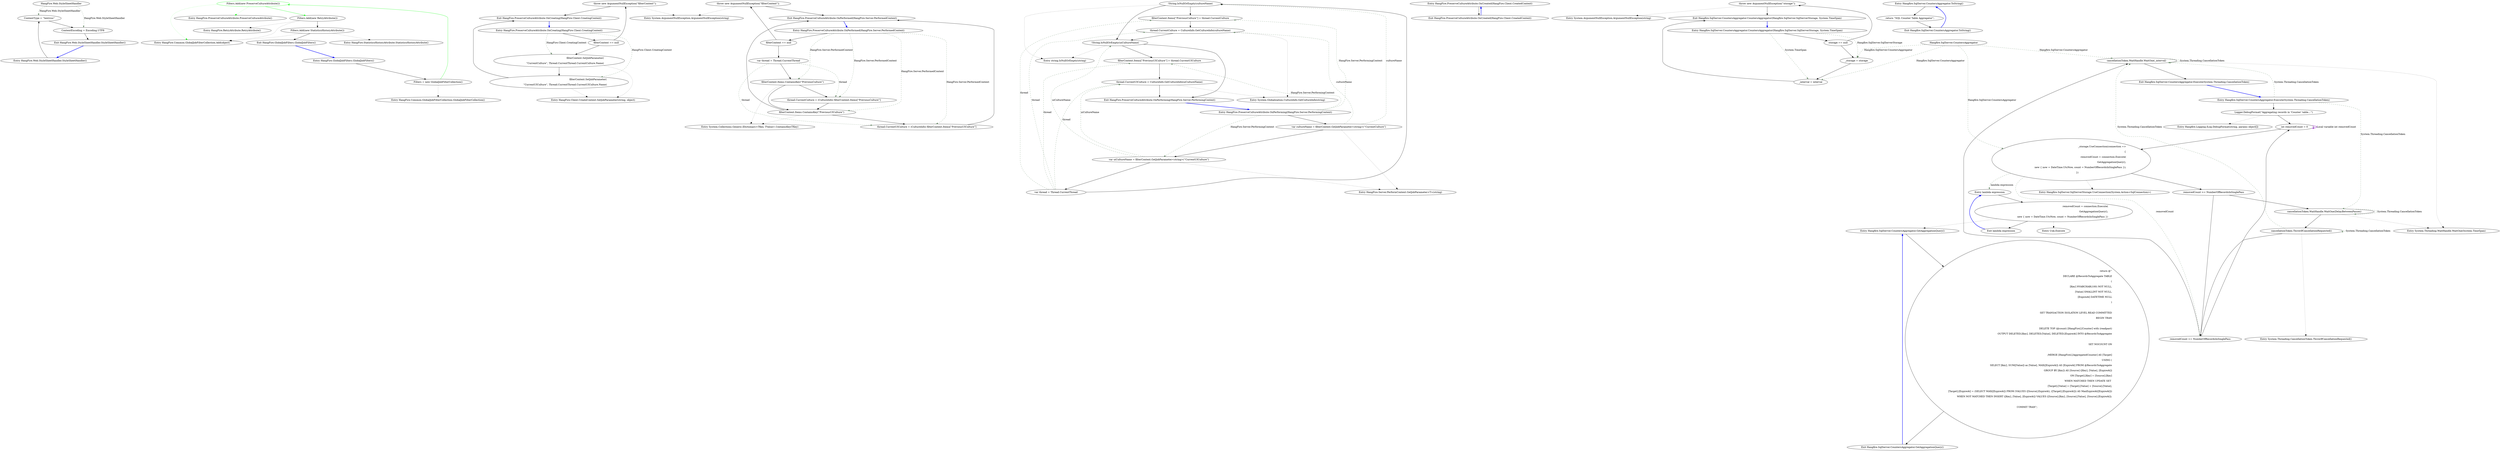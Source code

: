 digraph  {
n4 [label="HangFire.Web.StyleSheetHandler", span=""];
n0 [label="Entry HangFire.Web.StyleSheetHandler.StyleSheetHandler()", span="29-29", cluster="HangFire.Web.StyleSheetHandler.StyleSheetHandler()"];
n1 [label="ContentType = ''text/css''", span="32-32", cluster="HangFire.Web.StyleSheetHandler.StyleSheetHandler()"];
n2 [label="ContentEncoding = Encoding.UTF8", span="33-33", cluster="HangFire.Web.StyleSheetHandler.StyleSheetHandler()"];
n3 [label="Exit HangFire.Web.StyleSheetHandler.StyleSheetHandler()", span="29-29", cluster="HangFire.Web.StyleSheetHandler.StyleSheetHandler()"];
d2 [label="Filters.Add(new PreserveCultureAttribute())", span="28-28", cluster="HangFire.GlobalJobFilters.GlobalJobFilters()", color=green, community=0];
d1 [label="Filters = new GlobalJobFilterCollection()", span="27-27", cluster="HangFire.GlobalJobFilters.GlobalJobFilters()"];
d3 [label="Filters.Add(new RetryAttribute())", span="29-29", cluster="HangFire.GlobalJobFilters.GlobalJobFilters()"];
d7 [label="Entry HangFire.PreserveCultureAttribute.PreserveCultureAttribute()", span="26-26", cluster="HangFire.PreserveCultureAttribute.PreserveCultureAttribute()"];
d8 [label="Entry HangFire.Common.GlobalJobFilterCollection.Add(object)", span="56-56", cluster="HangFire.Common.GlobalJobFilterCollection.Add(object)"];
d0 [label="Entry HangFire.GlobalJobFilters.GlobalJobFilters()", span="25-25", cluster="HangFire.GlobalJobFilters.GlobalJobFilters()"];
d6 [label="Entry HangFire.Common.GlobalJobFilterCollection.GlobalJobFilterCollection()", span="37-37", cluster="HangFire.Common.GlobalJobFilterCollection.GlobalJobFilterCollection()"];
d4 [label="Filters.Add(new StatisticsHistoryAttribute())", span="30-30", cluster="HangFire.GlobalJobFilters.GlobalJobFilters()"];
d9 [label="Entry HangFire.RetryAttribute.RetryAttribute()", span="28-28", cluster="HangFire.RetryAttribute.RetryAttribute()"];
d5 [label="Exit HangFire.GlobalJobFilters.GlobalJobFilters()", span="25-25", cluster="HangFire.GlobalJobFilters.GlobalJobFilters()"];
d10 [label="Entry HangFire.StatisticsHistoryAttribute.StatisticsHistoryAttribute()", span="26-26", cluster="HangFire.StatisticsHistoryAttribute.StatisticsHistoryAttribute()"];
m0_6 [label="Entry System.ArgumentNullException.ArgumentNullException(string)", span="0-0", cluster="System.ArgumentNullException.ArgumentNullException(string)", file="PreserveCultureAttribute.cs"];
m0_7 [label="Entry HangFire.Client.CreateContext.SetJobParameter(string, object)", span="96-96", cluster="HangFire.Client.CreateContext.SetJobParameter(string, object)", file="PreserveCultureAttribute.cs"];
m0_22 [label="Entry string.IsNullOrEmpty(string)", span="0-0", cluster="string.IsNullOrEmpty(string)", file="PreserveCultureAttribute.cs"];
m0_21 [label="Entry HangFire.Server.PerformContext.GetJobParameter<T>(string)", span="71-71", cluster="HangFire.Server.PerformContext.GetJobParameter<T>(string)", file="PreserveCultureAttribute.cs"];
m0_0 [label="Entry HangFire.PreserveCultureAttribute.OnCreating(HangFire.Client.CreatingContext)", span="28-28", cluster="HangFire.PreserveCultureAttribute.OnCreating(HangFire.Client.CreatingContext)", file="PreserveCultureAttribute.cs"];
m0_1 [label="filterContext == null", span="30-30", cluster="HangFire.PreserveCultureAttribute.OnCreating(HangFire.Client.CreatingContext)", file="PreserveCultureAttribute.cs"];
m0_3 [label="filterContext.SetJobParameter(\r\n                ''CurrentCulture'', Thread.CurrentThread.CurrentCulture.Name)", span="32-33", cluster="HangFire.PreserveCultureAttribute.OnCreating(HangFire.Client.CreatingContext)", file="PreserveCultureAttribute.cs"];
m0_4 [label="filterContext.SetJobParameter(\r\n                ''CurrentUICulture'', Thread.CurrentThread.CurrentUICulture.Name)", span="34-35", cluster="HangFire.PreserveCultureAttribute.OnCreating(HangFire.Client.CreatingContext)", file="PreserveCultureAttribute.cs"];
m0_2 [label="throw new ArgumentNullException(''filterContext'');", span="30-30", cluster="HangFire.PreserveCultureAttribute.OnCreating(HangFire.Client.CreatingContext)", file="PreserveCultureAttribute.cs"];
m0_5 [label="Exit HangFire.PreserveCultureAttribute.OnCreating(HangFire.Client.CreatingContext)", span="28-28", cluster="HangFire.PreserveCultureAttribute.OnCreating(HangFire.Client.CreatingContext)", file="PreserveCultureAttribute.cs"];
m0_33 [label="Entry System.Collections.Generic.IDictionary<TKey, TValue>.ContainsKey(TKey)", span="0-0", cluster="System.Collections.Generic.IDictionary<TKey, TValue>.ContainsKey(TKey)", file="PreserveCultureAttribute.cs"];
m0_23 [label="Entry System.Globalization.CultureInfo.GetCultureInfo(string)", span="0-0", cluster="System.Globalization.CultureInfo.GetCultureInfo(string)", file="PreserveCultureAttribute.cs"];
m0_8 [label="Entry HangFire.PreserveCultureAttribute.OnCreated(HangFire.Client.CreatedContext)", span="38-38", cluster="HangFire.PreserveCultureAttribute.OnCreated(HangFire.Client.CreatedContext)", file="PreserveCultureAttribute.cs"];
m0_9 [label="Exit HangFire.PreserveCultureAttribute.OnCreated(HangFire.Client.CreatedContext)", span="38-38", cluster="HangFire.PreserveCultureAttribute.OnCreated(HangFire.Client.CreatedContext)", file="PreserveCultureAttribute.cs"];
m0_10 [label="Entry HangFire.PreserveCultureAttribute.OnPerforming(HangFire.Server.PerformingContext)", span="42-42", cluster="HangFire.PreserveCultureAttribute.OnPerforming(HangFire.Server.PerformingContext)", file="PreserveCultureAttribute.cs"];
m0_11 [label="var cultureName = filterContext.GetJobParameter<string>(''CurrentCulture'')", span="44-44", cluster="HangFire.PreserveCultureAttribute.OnPerforming(HangFire.Server.PerformingContext)", file="PreserveCultureAttribute.cs"];
m0_12 [label="var uiCultureName = filterContext.GetJobParameter<string>(''CurrentUICulture'')", span="45-45", cluster="HangFire.PreserveCultureAttribute.OnPerforming(HangFire.Server.PerformingContext)", file="PreserveCultureAttribute.cs"];
m0_15 [label="filterContext.Items[''PreviousCulture''] = thread.CurrentCulture", span="51-51", cluster="HangFire.PreserveCultureAttribute.OnPerforming(HangFire.Server.PerformingContext)", file="PreserveCultureAttribute.cs"];
m0_18 [label="filterContext.Items[''PreviousUICulture''] = thread.CurrentUICulture", span="57-57", cluster="HangFire.PreserveCultureAttribute.OnPerforming(HangFire.Server.PerformingContext)", file="PreserveCultureAttribute.cs"];
m0_14 [label="!String.IsNullOrEmpty(cultureName)", span="49-49", cluster="HangFire.PreserveCultureAttribute.OnPerforming(HangFire.Server.PerformingContext)", file="PreserveCultureAttribute.cs"];
m0_16 [label="thread.CurrentCulture = CultureInfo.GetCultureInfo(cultureName)", span="52-52", cluster="HangFire.PreserveCultureAttribute.OnPerforming(HangFire.Server.PerformingContext)", file="PreserveCultureAttribute.cs"];
m0_13 [label="var thread = Thread.CurrentThread", span="47-47", cluster="HangFire.PreserveCultureAttribute.OnPerforming(HangFire.Server.PerformingContext)", file="PreserveCultureAttribute.cs"];
m0_17 [label="!String.IsNullOrEmpty(uiCultureName)", span="55-55", cluster="HangFire.PreserveCultureAttribute.OnPerforming(HangFire.Server.PerformingContext)", file="PreserveCultureAttribute.cs"];
m0_19 [label="thread.CurrentUICulture = CultureInfo.GetCultureInfo(uiCultureName)", span="58-58", cluster="HangFire.PreserveCultureAttribute.OnPerforming(HangFire.Server.PerformingContext)", file="PreserveCultureAttribute.cs"];
m0_20 [label="Exit HangFire.PreserveCultureAttribute.OnPerforming(HangFire.Server.PerformingContext)", span="42-42", cluster="HangFire.PreserveCultureAttribute.OnPerforming(HangFire.Server.PerformingContext)", file="PreserveCultureAttribute.cs"];
m0_24 [label="Entry HangFire.PreserveCultureAttribute.OnPerformed(HangFire.Server.PerformedContext)", span="62-62", cluster="HangFire.PreserveCultureAttribute.OnPerformed(HangFire.Server.PerformedContext)", file="PreserveCultureAttribute.cs"];
m0_25 [label="filterContext == null", span="64-64", cluster="HangFire.PreserveCultureAttribute.OnPerformed(HangFire.Server.PerformedContext)", file="PreserveCultureAttribute.cs"];
m0_28 [label="filterContext.Items.ContainsKey(''PreviousCulture'')", span="67-67", cluster="HangFire.PreserveCultureAttribute.OnPerformed(HangFire.Server.PerformedContext)", file="PreserveCultureAttribute.cs"];
m0_29 [label="thread.CurrentCulture = (CultureInfo) filterContext.Items[''PreviousCulture'']", span="69-69", cluster="HangFire.PreserveCultureAttribute.OnPerformed(HangFire.Server.PerformedContext)", file="PreserveCultureAttribute.cs"];
m0_30 [label="filterContext.Items.ContainsKey(''PreviousUICulture'')", span="71-71", cluster="HangFire.PreserveCultureAttribute.OnPerformed(HangFire.Server.PerformedContext)", file="PreserveCultureAttribute.cs"];
m0_31 [label="thread.CurrentUICulture = (CultureInfo) filterContext.Items[''PreviousUICulture'']", span="73-73", cluster="HangFire.PreserveCultureAttribute.OnPerformed(HangFire.Server.PerformedContext)", file="PreserveCultureAttribute.cs"];
m0_26 [label="throw new ArgumentNullException(''filterContext'');", span="64-64", cluster="HangFire.PreserveCultureAttribute.OnPerformed(HangFire.Server.PerformedContext)", file="PreserveCultureAttribute.cs"];
m0_27 [label="var thread = Thread.CurrentThread", span="66-66", cluster="HangFire.PreserveCultureAttribute.OnPerformed(HangFire.Server.PerformedContext)", file="PreserveCultureAttribute.cs"];
m0_32 [label="Exit HangFire.PreserveCultureAttribute.OnPerformed(HangFire.Server.PerformedContext)", span="62-62", cluster="HangFire.PreserveCultureAttribute.OnPerformed(HangFire.Server.PerformedContext)", file="PreserveCultureAttribute.cs"];
m1_6 [label="Entry System.ArgumentNullException.ArgumentNullException(string)", span="0-0", cluster="System.ArgumentNullException.ArgumentNullException(string)", file="PreserveCultureAttributeFacts.cs"];
m1_24 [label="Entry Hangfire.SqlServer.CountersAggregator.GetAggregationQuery()", span="72-72", cluster="Hangfire.SqlServer.CountersAggregator.GetAggregationQuery()", file="PreserveCultureAttributeFacts.cs"];
m1_29 [label="return @''\r\nDECLARE @RecordsToAggregate TABLE\r\n(\r\n	[Key] NVARCHAR(100) NOT NULL,\r\n	[Value] SMALLINT NOT NULL,\r\n	[ExpireAt] DATETIME NULL\r\n)\r\n\r\nSET TRANSACTION ISOLATION LEVEL READ COMMITTED\r\nBEGIN TRAN\r\n\r\nDELETE TOP (@count) [HangFire].[Counter] with (readpast)\r\nOUTPUT DELETED.[Key], DELETED.[Value], DELETED.[ExpireAt] INTO @RecordsToAggregate\r\n\r\nSET NOCOUNT ON\r\n\r\n;MERGE [HangFire].[AggregatedCounter] AS [Target]\r\nUSING (\r\n	SELECT [Key], SUM([Value]) as [Value], MAX([ExpireAt]) AS [ExpireAt] FROM @RecordsToAggregate\r\n	GROUP BY [Key]) AS [Source] ([Key], [Value], [ExpireAt])\r\nON [Target].[Key] = [Source].[Key]\r\nWHEN MATCHED THEN UPDATE SET \r\n	[Target].[Value] = [Target].[Value] + [Source].[Value],\r\n	[Target].[ExpireAt] = (SELECT MAX([ExpireAt]) FROM (VALUES ([Source].ExpireAt), ([Target].[ExpireAt])) AS MaxExpireAt([ExpireAt]))\r\nWHEN NOT MATCHED THEN INSERT ([Key], [Value], [ExpireAt]) VALUES ([Source].[Key], [Source].[Value], [Source].[ExpireAt]);\r\n\r\nCOMMIT TRAN'';", span="74-100", cluster="Hangfire.SqlServer.CountersAggregator.GetAggregationQuery()", file="PreserveCultureAttributeFacts.cs"];
m1_30 [label="Exit Hangfire.SqlServer.CountersAggregator.GetAggregationQuery()", span="72-72", cluster="Hangfire.SqlServer.CountersAggregator.GetAggregationQuery()", file="PreserveCultureAttributeFacts.cs"];
m1_0 [label="Entry Hangfire.SqlServer.CountersAggregator.CountersAggregator(Hangfire.SqlServer.SqlServerStorage, System.TimeSpan)", span="34-34", cluster="Hangfire.SqlServer.CountersAggregator.CountersAggregator(Hangfire.SqlServer.SqlServerStorage, System.TimeSpan)", file="PreserveCultureAttributeFacts.cs"];
m1_1 [label="storage == null", span="36-36", cluster="Hangfire.SqlServer.CountersAggregator.CountersAggregator(Hangfire.SqlServer.SqlServerStorage, System.TimeSpan)", file="PreserveCultureAttributeFacts.cs"];
m1_3 [label="_storage = storage", span="38-38", cluster="Hangfire.SqlServer.CountersAggregator.CountersAggregator(Hangfire.SqlServer.SqlServerStorage, System.TimeSpan)", file="PreserveCultureAttributeFacts.cs"];
m1_4 [label="_interval = interval", span="39-39", cluster="Hangfire.SqlServer.CountersAggregator.CountersAggregator(Hangfire.SqlServer.SqlServerStorage, System.TimeSpan)", file="PreserveCultureAttributeFacts.cs"];
m1_2 [label="throw new ArgumentNullException(''storage'');", span="36-36", cluster="Hangfire.SqlServer.CountersAggregator.CountersAggregator(Hangfire.SqlServer.SqlServerStorage, System.TimeSpan)", file="PreserveCultureAttributeFacts.cs"];
m1_5 [label="Exit Hangfire.SqlServer.CountersAggregator.CountersAggregator(Hangfire.SqlServer.SqlServerStorage, System.TimeSpan)", span="34-34", cluster="Hangfire.SqlServer.CountersAggregator.CountersAggregator(Hangfire.SqlServer.SqlServerStorage, System.TimeSpan)", file="PreserveCultureAttributeFacts.cs"];
m1_19 [label="Entry System.Threading.WaitHandle.WaitOne(System.TimeSpan)", span="0-0", cluster="System.Threading.WaitHandle.WaitOne(System.TimeSpan)", file="PreserveCultureAttributeFacts.cs"];
m1_25 [label="Entry Unk.Execute", span="", cluster="Unk.Execute", file="PreserveCultureAttributeFacts.cs"];
m1_7 [label="Entry Hangfire.SqlServer.CountersAggregator.Execute(System.Threading.CancellationToken)", span="42-42", cluster="Hangfire.SqlServer.CountersAggregator.Execute(System.Threading.CancellationToken)", file="PreserveCultureAttributeFacts.cs"];
m1_8 [label="Logger.DebugFormat(''Aggregating records in 'Counter' table...'')", span="44-44", cluster="Hangfire.SqlServer.CountersAggregator.Execute(System.Threading.CancellationToken)", file="PreserveCultureAttributeFacts.cs"];
m1_12 [label="cancellationToken.WaitHandle.WaitOne(DelayBetweenPasses)", span="59-59", cluster="Hangfire.SqlServer.CountersAggregator.Execute(System.Threading.CancellationToken)", file="PreserveCultureAttributeFacts.cs"];
m1_15 [label="cancellationToken.WaitHandle.WaitOne(_interval)", span="64-64", cluster="Hangfire.SqlServer.CountersAggregator.Execute(System.Threading.CancellationToken)", file="PreserveCultureAttributeFacts.cs"];
m1_9 [label="int removedCount = 0", span="46-46", cluster="Hangfire.SqlServer.CountersAggregator.Execute(System.Threading.CancellationToken)", file="PreserveCultureAttributeFacts.cs"];
m1_10 [label="_storage.UseConnection(connection =>\r\n                {\r\n                    removedCount = connection.Execute(\r\n                        GetAggregationQuery(),\r\n                        new { now = DateTime.UtcNow, count = NumberOfRecordsInSinglePass });\r\n                })", span="50-55", cluster="Hangfire.SqlServer.CountersAggregator.Execute(System.Threading.CancellationToken)", file="PreserveCultureAttributeFacts.cs"];
m1_11 [label="removedCount >= NumberOfRecordsInSinglePass", span="57-57", cluster="Hangfire.SqlServer.CountersAggregator.Execute(System.Threading.CancellationToken)", file="PreserveCultureAttributeFacts.cs"];
m1_14 [label="removedCount >= NumberOfRecordsInSinglePass", span="62-62", cluster="Hangfire.SqlServer.CountersAggregator.Execute(System.Threading.CancellationToken)", file="PreserveCultureAttributeFacts.cs"];
m1_13 [label="cancellationToken.ThrowIfCancellationRequested()", span="60-60", cluster="Hangfire.SqlServer.CountersAggregator.Execute(System.Threading.CancellationToken)", file="PreserveCultureAttributeFacts.cs"];
m1_16 [label="Exit Hangfire.SqlServer.CountersAggregator.Execute(System.Threading.CancellationToken)", span="42-42", cluster="Hangfire.SqlServer.CountersAggregator.Execute(System.Threading.CancellationToken)", file="PreserveCultureAttributeFacts.cs"];
m1_17 [label="Entry Hangfire.Logging.ILog.DebugFormat(string, params object[])", span="122-122", cluster="Hangfire.Logging.ILog.DebugFormat(string, params object[])", file="PreserveCultureAttributeFacts.cs"];
m1_26 [label="Entry Hangfire.SqlServer.CountersAggregator.ToString()", span="67-67", cluster="Hangfire.SqlServer.CountersAggregator.ToString()", file="PreserveCultureAttributeFacts.cs"];
m1_27 [label="return ''SQL Counter Table Aggregator'';", span="69-69", cluster="Hangfire.SqlServer.CountersAggregator.ToString()", file="PreserveCultureAttributeFacts.cs"];
m1_28 [label="Exit Hangfire.SqlServer.CountersAggregator.ToString()", span="67-67", cluster="Hangfire.SqlServer.CountersAggregator.ToString()", file="PreserveCultureAttributeFacts.cs"];
m1_18 [label="Entry Hangfire.SqlServer.SqlServerStorage.UseConnection(System.Action<SqlConnection>)", span="174-174", cluster="Hangfire.SqlServer.SqlServerStorage.UseConnection(System.Action<SqlConnection>)", file="PreserveCultureAttributeFacts.cs"];
m1_21 [label="Entry lambda expression", span="50-55", cluster="lambda expression", file="PreserveCultureAttributeFacts.cs"];
m1_22 [label="removedCount = connection.Execute(\r\n                        GetAggregationQuery(),\r\n                        new { now = DateTime.UtcNow, count = NumberOfRecordsInSinglePass })", span="52-54", cluster="lambda expression", file="PreserveCultureAttributeFacts.cs"];
m1_23 [label="Exit lambda expression", span="50-55", cluster="lambda expression", file="PreserveCultureAttributeFacts.cs"];
m1_20 [label="Entry System.Threading.CancellationToken.ThrowIfCancellationRequested()", span="0-0", cluster="System.Threading.CancellationToken.ThrowIfCancellationRequested()", file="PreserveCultureAttributeFacts.cs"];
m1_31 [label="Hangfire.SqlServer.CountersAggregator", span="", file="PreserveCultureAttributeFacts.cs"];
n4 -> n1  [key=1, style=dashed, color=darkseagreen4, label="HangFire.Web.StyleSheetHandler"];
n4 -> n2  [key=1, style=dashed, color=darkseagreen4, label="HangFire.Web.StyleSheetHandler"];
n0 -> n1  [key=0, style=solid];
n1 -> n2  [key=0, style=solid];
n2 -> n3  [key=0, style=solid];
n3 -> n0  [key=0, style=bold, color=blue];
d2 -> d3  [key=0, style=solid, color=green];
d2 -> d7  [key=2, style=dotted, color=green];
d2 -> d8  [key=2, style=dotted, color=green];
d1 -> d2  [key=0, style=solid, color=green];
d1 -> d6  [key=2, style=dotted];
d3 -> d4  [key=0, style=solid];
d3 -> d9  [key=2, style=dotted];
d3 -> d8  [key=2, style=dotted];
d0 -> d1  [key=0, style=solid];
d4 -> d8  [key=2, style=dotted];
d4 -> d5  [key=0, style=solid];
d4 -> d10  [key=2, style=dotted];
d5 -> d0  [key=0, style=bold, color=blue];
m0_0 -> m0_1  [key=0, style=solid];
m0_0 -> m0_3  [key=1, style=dashed, color=darkseagreen4, label="HangFire.Client.CreatingContext"];
m0_0 -> m0_4  [key=1, style=dashed, color=darkseagreen4, label="HangFire.Client.CreatingContext"];
m0_1 -> m0_2  [key=0, style=solid];
m0_1 -> m0_3  [key=0, style=solid];
m0_3 -> m0_4  [key=0, style=solid];
m0_3 -> m0_7  [key=2, style=dotted];
m0_4 -> m0_5  [key=0, style=solid];
m0_4 -> m0_7  [key=2, style=dotted];
m0_2 -> m0_5  [key=0, style=solid];
m0_2 -> m0_6  [key=2, style=dotted];
m0_5 -> m0_0  [key=0, style=bold, color=blue];
m0_8 -> m0_9  [key=0, style=solid];
m0_9 -> m0_8  [key=0, style=bold, color=blue];
m0_10 -> m0_11  [key=0, style=solid];
m0_10 -> m0_12  [key=1, style=dashed, color=darkseagreen4, label="HangFire.Server.PerformingContext"];
m0_10 -> m0_15  [key=1, style=dashed, color=darkseagreen4, label="HangFire.Server.PerformingContext"];
m0_10 -> m0_18  [key=1, style=dashed, color=darkseagreen4, label="HangFire.Server.PerformingContext"];
m0_11 -> m0_12  [key=0, style=solid];
m0_11 -> m0_21  [key=2, style=dotted];
m0_11 -> m0_14  [key=1, style=dashed, color=darkseagreen4, label=cultureName];
m0_11 -> m0_16  [key=1, style=dashed, color=darkseagreen4, label=cultureName];
m0_12 -> m0_13  [key=0, style=solid];
m0_12 -> m0_21  [key=2, style=dotted];
m0_12 -> m0_17  [key=1, style=dashed, color=darkseagreen4, label=uiCultureName];
m0_12 -> m0_19  [key=1, style=dashed, color=darkseagreen4, label=uiCultureName];
m0_15 -> m0_16  [key=0, style=solid];
m0_18 -> m0_19  [key=0, style=solid];
m0_14 -> m0_15  [key=0, style=solid];
m0_14 -> m0_17  [key=0, style=solid];
m0_14 -> m0_22  [key=2, style=dotted];
m0_16 -> m0_17  [key=0, style=solid];
m0_16 -> m0_23  [key=2, style=dotted];
m0_13 -> m0_14  [key=0, style=solid];
m0_13 -> m0_15  [key=1, style=dashed, color=darkseagreen4, label=thread];
m0_13 -> m0_16  [key=1, style=dashed, color=darkseagreen4, label=thread];
m0_13 -> m0_18  [key=1, style=dashed, color=darkseagreen4, label=thread];
m0_13 -> m0_19  [key=1, style=dashed, color=darkseagreen4, label=thread];
m0_17 -> m0_18  [key=0, style=solid];
m0_17 -> m0_20  [key=0, style=solid];
m0_17 -> m0_22  [key=2, style=dotted];
m0_19 -> m0_20  [key=0, style=solid];
m0_19 -> m0_23  [key=2, style=dotted];
m0_20 -> m0_10  [key=0, style=bold, color=blue];
m0_24 -> m0_25  [key=0, style=solid];
m0_24 -> m0_28  [key=1, style=dashed, color=darkseagreen4, label="HangFire.Server.PerformedContext"];
m0_24 -> m0_29  [key=1, style=dashed, color=darkseagreen4, label="HangFire.Server.PerformedContext"];
m0_24 -> m0_30  [key=1, style=dashed, color=darkseagreen4, label="HangFire.Server.PerformedContext"];
m0_24 -> m0_31  [key=1, style=dashed, color=darkseagreen4, label="HangFire.Server.PerformedContext"];
m0_25 -> m0_26  [key=0, style=solid];
m0_25 -> m0_27  [key=0, style=solid];
m0_28 -> m0_29  [key=0, style=solid];
m0_28 -> m0_30  [key=0, style=solid];
m0_28 -> m0_33  [key=2, style=dotted];
m0_29 -> m0_30  [key=0, style=solid];
m0_30 -> m0_31  [key=0, style=solid];
m0_30 -> m0_32  [key=0, style=solid];
m0_30 -> m0_33  [key=2, style=dotted];
m0_31 -> m0_32  [key=0, style=solid];
m0_26 -> m0_32  [key=0, style=solid];
m0_26 -> m0_6  [key=2, style=dotted];
m0_27 -> m0_28  [key=0, style=solid];
m0_27 -> m0_29  [key=1, style=dashed, color=darkseagreen4, label=thread];
m0_27 -> m0_31  [key=1, style=dashed, color=darkseagreen4, label=thread];
m0_32 -> m0_24  [key=0, style=bold, color=blue];
m1_24 -> m1_29  [key=0, style=solid];
m1_29 -> m1_30  [key=0, style=solid];
m1_30 -> m1_24  [key=0, style=bold, color=blue];
m1_0 -> m1_1  [key=0, style=solid];
m1_0 -> m1_3  [key=1, style=dashed, color=darkseagreen4, label="Hangfire.SqlServer.SqlServerStorage"];
m1_0 -> m1_4  [key=1, style=dashed, color=darkseagreen4, label="System.TimeSpan"];
m1_1 -> m1_2  [key=0, style=solid];
m1_1 -> m1_3  [key=0, style=solid];
m1_3 -> m1_4  [key=0, style=solid];
m1_4 -> m1_5  [key=0, style=solid];
m1_2 -> m1_5  [key=0, style=solid];
m1_2 -> m1_6  [key=2, style=dotted];
m1_5 -> m1_0  [key=0, style=bold, color=blue];
m1_7 -> m1_8  [key=0, style=solid];
m1_7 -> m1_12  [key=1, style=dashed, color=darkseagreen4, label="System.Threading.CancellationToken"];
m1_7 -> m1_15  [key=1, style=dashed, color=darkseagreen4, label="System.Threading.CancellationToken"];
m1_8 -> m1_9  [key=0, style=solid];
m1_8 -> m1_17  [key=2, style=dotted];
m1_12 -> m1_13  [key=0, style=solid];
m1_12 -> m1_19  [key=2, style=dotted];
m1_12 -> m1_12  [key=1, style=dashed, color=darkseagreen4, label="System.Threading.CancellationToken"];
m1_15 -> m1_16  [key=0, style=solid];
m1_15 -> m1_19  [key=2, style=dotted];
m1_15 -> m1_15  [key=1, style=dashed, color=darkseagreen4, label="System.Threading.CancellationToken"];
m1_9 -> m1_10  [key=0, style=solid];
m1_9 -> m1_9  [key=3, color=darkorchid, style=bold, label="Local variable int removedCount"];
m1_10 -> m1_11  [key=0, style=solid];
m1_10 -> m1_18  [key=2, style=dotted];
m1_10 -> m1_21  [key=1, style=dashed, color=darkseagreen4, label="lambda expression"];
m1_10 -> m1_14  [key=1, style=dashed, color=darkseagreen4, label=removedCount];
m1_11 -> m1_12  [key=0, style=solid];
m1_11 -> m1_14  [key=0, style=solid];
m1_14 -> m1_9  [key=0, style=solid];
m1_14 -> m1_15  [key=0, style=solid];
m1_13 -> m1_14  [key=0, style=solid];
m1_13 -> m1_20  [key=2, style=dotted];
m1_13 -> m1_13  [key=1, style=dashed, color=darkseagreen4, label="System.Threading.CancellationToken"];
m1_13 -> m1_15  [key=1, style=dashed, color=darkseagreen4, label="System.Threading.CancellationToken"];
m1_16 -> m1_7  [key=0, style=bold, color=blue];
m1_26 -> m1_27  [key=0, style=solid];
m1_27 -> m1_28  [key=0, style=solid];
m1_28 -> m1_26  [key=0, style=bold, color=blue];
m1_21 -> m1_22  [key=0, style=solid];
m1_22 -> m1_23  [key=0, style=solid];
m1_22 -> m1_24  [key=2, style=dotted];
m1_22 -> m1_25  [key=2, style=dotted];
m1_23 -> m1_21  [key=0, style=bold, color=blue];
m1_31 -> m1_3  [key=1, style=dashed, color=darkseagreen4, label="Hangfire.SqlServer.CountersAggregator"];
m1_31 -> m1_4  [key=1, style=dashed, color=darkseagreen4, label="Hangfire.SqlServer.CountersAggregator"];
m1_31 -> m1_10  [key=1, style=dashed, color=darkseagreen4, label="Hangfire.SqlServer.CountersAggregator"];
m1_31 -> m1_15  [key=1, style=dashed, color=darkseagreen4, label="Hangfire.SqlServer.CountersAggregator"];
}
